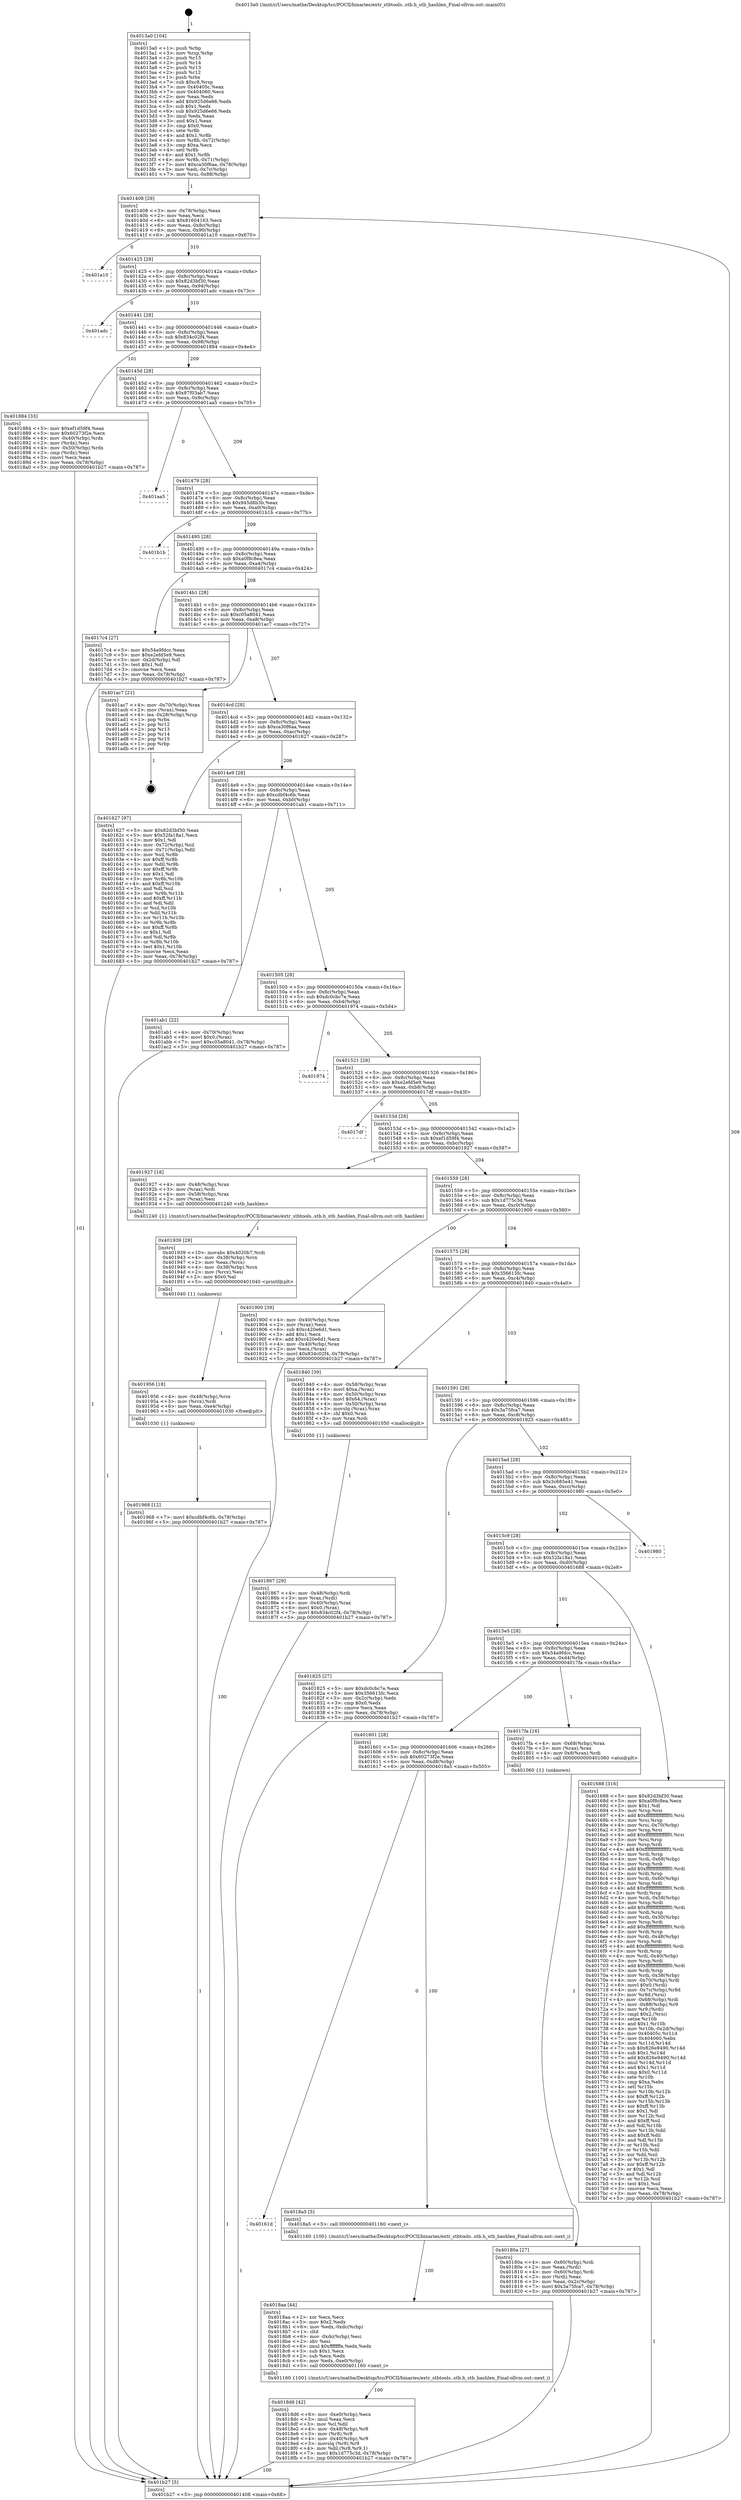 digraph "0x4013a0" {
  label = "0x4013a0 (/mnt/c/Users/mathe/Desktop/tcc/POCII/binaries/extr_stbtools..stb.h_stb_hashlen_Final-ollvm.out::main(0))"
  labelloc = "t"
  node[shape=record]

  Entry [label="",width=0.3,height=0.3,shape=circle,fillcolor=black,style=filled]
  "0x401408" [label="{
     0x401408 [29]\l
     | [instrs]\l
     &nbsp;&nbsp;0x401408 \<+3\>: mov -0x78(%rbp),%eax\l
     &nbsp;&nbsp;0x40140b \<+2\>: mov %eax,%ecx\l
     &nbsp;&nbsp;0x40140d \<+6\>: sub $0x81604163,%ecx\l
     &nbsp;&nbsp;0x401413 \<+6\>: mov %eax,-0x8c(%rbp)\l
     &nbsp;&nbsp;0x401419 \<+6\>: mov %ecx,-0x90(%rbp)\l
     &nbsp;&nbsp;0x40141f \<+6\>: je 0000000000401a10 \<main+0x670\>\l
  }"]
  "0x401a10" [label="{
     0x401a10\l
  }", style=dashed]
  "0x401425" [label="{
     0x401425 [28]\l
     | [instrs]\l
     &nbsp;&nbsp;0x401425 \<+5\>: jmp 000000000040142a \<main+0x8a\>\l
     &nbsp;&nbsp;0x40142a \<+6\>: mov -0x8c(%rbp),%eax\l
     &nbsp;&nbsp;0x401430 \<+5\>: sub $0x82d3bf30,%eax\l
     &nbsp;&nbsp;0x401435 \<+6\>: mov %eax,-0x94(%rbp)\l
     &nbsp;&nbsp;0x40143b \<+6\>: je 0000000000401adc \<main+0x73c\>\l
  }"]
  Exit [label="",width=0.3,height=0.3,shape=circle,fillcolor=black,style=filled,peripheries=2]
  "0x401adc" [label="{
     0x401adc\l
  }", style=dashed]
  "0x401441" [label="{
     0x401441 [28]\l
     | [instrs]\l
     &nbsp;&nbsp;0x401441 \<+5\>: jmp 0000000000401446 \<main+0xa6\>\l
     &nbsp;&nbsp;0x401446 \<+6\>: mov -0x8c(%rbp),%eax\l
     &nbsp;&nbsp;0x40144c \<+5\>: sub $0x834c02f4,%eax\l
     &nbsp;&nbsp;0x401451 \<+6\>: mov %eax,-0x98(%rbp)\l
     &nbsp;&nbsp;0x401457 \<+6\>: je 0000000000401884 \<main+0x4e4\>\l
  }"]
  "0x401968" [label="{
     0x401968 [12]\l
     | [instrs]\l
     &nbsp;&nbsp;0x401968 \<+7\>: movl $0xcdbf4c6b,-0x78(%rbp)\l
     &nbsp;&nbsp;0x40196f \<+5\>: jmp 0000000000401b27 \<main+0x787\>\l
  }"]
  "0x401884" [label="{
     0x401884 [33]\l
     | [instrs]\l
     &nbsp;&nbsp;0x401884 \<+5\>: mov $0xef1d59f4,%eax\l
     &nbsp;&nbsp;0x401889 \<+5\>: mov $0x60273f2e,%ecx\l
     &nbsp;&nbsp;0x40188e \<+4\>: mov -0x40(%rbp),%rdx\l
     &nbsp;&nbsp;0x401892 \<+2\>: mov (%rdx),%esi\l
     &nbsp;&nbsp;0x401894 \<+4\>: mov -0x50(%rbp),%rdx\l
     &nbsp;&nbsp;0x401898 \<+2\>: cmp (%rdx),%esi\l
     &nbsp;&nbsp;0x40189a \<+3\>: cmovl %ecx,%eax\l
     &nbsp;&nbsp;0x40189d \<+3\>: mov %eax,-0x78(%rbp)\l
     &nbsp;&nbsp;0x4018a0 \<+5\>: jmp 0000000000401b27 \<main+0x787\>\l
  }"]
  "0x40145d" [label="{
     0x40145d [28]\l
     | [instrs]\l
     &nbsp;&nbsp;0x40145d \<+5\>: jmp 0000000000401462 \<main+0xc2\>\l
     &nbsp;&nbsp;0x401462 \<+6\>: mov -0x8c(%rbp),%eax\l
     &nbsp;&nbsp;0x401468 \<+5\>: sub $0x87f03ab7,%eax\l
     &nbsp;&nbsp;0x40146d \<+6\>: mov %eax,-0x9c(%rbp)\l
     &nbsp;&nbsp;0x401473 \<+6\>: je 0000000000401aa5 \<main+0x705\>\l
  }"]
  "0x401956" [label="{
     0x401956 [18]\l
     | [instrs]\l
     &nbsp;&nbsp;0x401956 \<+4\>: mov -0x48(%rbp),%rcx\l
     &nbsp;&nbsp;0x40195a \<+3\>: mov (%rcx),%rdi\l
     &nbsp;&nbsp;0x40195d \<+6\>: mov %eax,-0xe4(%rbp)\l
     &nbsp;&nbsp;0x401963 \<+5\>: call 0000000000401030 \<free@plt\>\l
     | [calls]\l
     &nbsp;&nbsp;0x401030 \{1\} (unknown)\l
  }"]
  "0x401aa5" [label="{
     0x401aa5\l
  }", style=dashed]
  "0x401479" [label="{
     0x401479 [28]\l
     | [instrs]\l
     &nbsp;&nbsp;0x401479 \<+5\>: jmp 000000000040147e \<main+0xde\>\l
     &nbsp;&nbsp;0x40147e \<+6\>: mov -0x8c(%rbp),%eax\l
     &nbsp;&nbsp;0x401484 \<+5\>: sub $0x945d8b3b,%eax\l
     &nbsp;&nbsp;0x401489 \<+6\>: mov %eax,-0xa0(%rbp)\l
     &nbsp;&nbsp;0x40148f \<+6\>: je 0000000000401b1b \<main+0x77b\>\l
  }"]
  "0x401939" [label="{
     0x401939 [29]\l
     | [instrs]\l
     &nbsp;&nbsp;0x401939 \<+10\>: movabs $0x4020b7,%rdi\l
     &nbsp;&nbsp;0x401943 \<+4\>: mov -0x38(%rbp),%rcx\l
     &nbsp;&nbsp;0x401947 \<+2\>: mov %eax,(%rcx)\l
     &nbsp;&nbsp;0x401949 \<+4\>: mov -0x38(%rbp),%rcx\l
     &nbsp;&nbsp;0x40194d \<+2\>: mov (%rcx),%esi\l
     &nbsp;&nbsp;0x40194f \<+2\>: mov $0x0,%al\l
     &nbsp;&nbsp;0x401951 \<+5\>: call 0000000000401040 \<printf@plt\>\l
     | [calls]\l
     &nbsp;&nbsp;0x401040 \{1\} (unknown)\l
  }"]
  "0x401b1b" [label="{
     0x401b1b\l
  }", style=dashed]
  "0x401495" [label="{
     0x401495 [28]\l
     | [instrs]\l
     &nbsp;&nbsp;0x401495 \<+5\>: jmp 000000000040149a \<main+0xfa\>\l
     &nbsp;&nbsp;0x40149a \<+6\>: mov -0x8c(%rbp),%eax\l
     &nbsp;&nbsp;0x4014a0 \<+5\>: sub $0xa0f8c8ea,%eax\l
     &nbsp;&nbsp;0x4014a5 \<+6\>: mov %eax,-0xa4(%rbp)\l
     &nbsp;&nbsp;0x4014ab \<+6\>: je 00000000004017c4 \<main+0x424\>\l
  }"]
  "0x4018d6" [label="{
     0x4018d6 [42]\l
     | [instrs]\l
     &nbsp;&nbsp;0x4018d6 \<+6\>: mov -0xe0(%rbp),%ecx\l
     &nbsp;&nbsp;0x4018dc \<+3\>: imul %eax,%ecx\l
     &nbsp;&nbsp;0x4018df \<+3\>: mov %cl,%dil\l
     &nbsp;&nbsp;0x4018e2 \<+4\>: mov -0x48(%rbp),%r8\l
     &nbsp;&nbsp;0x4018e6 \<+3\>: mov (%r8),%r8\l
     &nbsp;&nbsp;0x4018e9 \<+4\>: mov -0x40(%rbp),%r9\l
     &nbsp;&nbsp;0x4018ed \<+3\>: movslq (%r9),%r9\l
     &nbsp;&nbsp;0x4018f0 \<+4\>: mov %dil,(%r8,%r9,1)\l
     &nbsp;&nbsp;0x4018f4 \<+7\>: movl $0x1d775c3d,-0x78(%rbp)\l
     &nbsp;&nbsp;0x4018fb \<+5\>: jmp 0000000000401b27 \<main+0x787\>\l
  }"]
  "0x4017c4" [label="{
     0x4017c4 [27]\l
     | [instrs]\l
     &nbsp;&nbsp;0x4017c4 \<+5\>: mov $0x54a9fdcc,%eax\l
     &nbsp;&nbsp;0x4017c9 \<+5\>: mov $0xe2efd5e9,%ecx\l
     &nbsp;&nbsp;0x4017ce \<+3\>: mov -0x2d(%rbp),%dl\l
     &nbsp;&nbsp;0x4017d1 \<+3\>: test $0x1,%dl\l
     &nbsp;&nbsp;0x4017d4 \<+3\>: cmovne %ecx,%eax\l
     &nbsp;&nbsp;0x4017d7 \<+3\>: mov %eax,-0x78(%rbp)\l
     &nbsp;&nbsp;0x4017da \<+5\>: jmp 0000000000401b27 \<main+0x787\>\l
  }"]
  "0x4014b1" [label="{
     0x4014b1 [28]\l
     | [instrs]\l
     &nbsp;&nbsp;0x4014b1 \<+5\>: jmp 00000000004014b6 \<main+0x116\>\l
     &nbsp;&nbsp;0x4014b6 \<+6\>: mov -0x8c(%rbp),%eax\l
     &nbsp;&nbsp;0x4014bc \<+5\>: sub $0xc05a8041,%eax\l
     &nbsp;&nbsp;0x4014c1 \<+6\>: mov %eax,-0xa8(%rbp)\l
     &nbsp;&nbsp;0x4014c7 \<+6\>: je 0000000000401ac7 \<main+0x727\>\l
  }"]
  "0x4018aa" [label="{
     0x4018aa [44]\l
     | [instrs]\l
     &nbsp;&nbsp;0x4018aa \<+2\>: xor %ecx,%ecx\l
     &nbsp;&nbsp;0x4018ac \<+5\>: mov $0x2,%edx\l
     &nbsp;&nbsp;0x4018b1 \<+6\>: mov %edx,-0xdc(%rbp)\l
     &nbsp;&nbsp;0x4018b7 \<+1\>: cltd\l
     &nbsp;&nbsp;0x4018b8 \<+6\>: mov -0xdc(%rbp),%esi\l
     &nbsp;&nbsp;0x4018be \<+2\>: idiv %esi\l
     &nbsp;&nbsp;0x4018c0 \<+6\>: imul $0xfffffffe,%edx,%edx\l
     &nbsp;&nbsp;0x4018c6 \<+3\>: sub $0x1,%ecx\l
     &nbsp;&nbsp;0x4018c9 \<+2\>: sub %ecx,%edx\l
     &nbsp;&nbsp;0x4018cb \<+6\>: mov %edx,-0xe0(%rbp)\l
     &nbsp;&nbsp;0x4018d1 \<+5\>: call 0000000000401160 \<next_i\>\l
     | [calls]\l
     &nbsp;&nbsp;0x401160 \{100\} (/mnt/c/Users/mathe/Desktop/tcc/POCII/binaries/extr_stbtools..stb.h_stb_hashlen_Final-ollvm.out::next_i)\l
  }"]
  "0x401ac7" [label="{
     0x401ac7 [21]\l
     | [instrs]\l
     &nbsp;&nbsp;0x401ac7 \<+4\>: mov -0x70(%rbp),%rax\l
     &nbsp;&nbsp;0x401acb \<+2\>: mov (%rax),%eax\l
     &nbsp;&nbsp;0x401acd \<+4\>: lea -0x28(%rbp),%rsp\l
     &nbsp;&nbsp;0x401ad1 \<+1\>: pop %rbx\l
     &nbsp;&nbsp;0x401ad2 \<+2\>: pop %r12\l
     &nbsp;&nbsp;0x401ad4 \<+2\>: pop %r13\l
     &nbsp;&nbsp;0x401ad6 \<+2\>: pop %r14\l
     &nbsp;&nbsp;0x401ad8 \<+2\>: pop %r15\l
     &nbsp;&nbsp;0x401ada \<+1\>: pop %rbp\l
     &nbsp;&nbsp;0x401adb \<+1\>: ret\l
  }"]
  "0x4014cd" [label="{
     0x4014cd [28]\l
     | [instrs]\l
     &nbsp;&nbsp;0x4014cd \<+5\>: jmp 00000000004014d2 \<main+0x132\>\l
     &nbsp;&nbsp;0x4014d2 \<+6\>: mov -0x8c(%rbp),%eax\l
     &nbsp;&nbsp;0x4014d8 \<+5\>: sub $0xca30f6aa,%eax\l
     &nbsp;&nbsp;0x4014dd \<+6\>: mov %eax,-0xac(%rbp)\l
     &nbsp;&nbsp;0x4014e3 \<+6\>: je 0000000000401627 \<main+0x287\>\l
  }"]
  "0x40161d" [label="{
     0x40161d\l
  }", style=dashed]
  "0x401627" [label="{
     0x401627 [97]\l
     | [instrs]\l
     &nbsp;&nbsp;0x401627 \<+5\>: mov $0x82d3bf30,%eax\l
     &nbsp;&nbsp;0x40162c \<+5\>: mov $0x52fa18a1,%ecx\l
     &nbsp;&nbsp;0x401631 \<+2\>: mov $0x1,%dl\l
     &nbsp;&nbsp;0x401633 \<+4\>: mov -0x72(%rbp),%sil\l
     &nbsp;&nbsp;0x401637 \<+4\>: mov -0x71(%rbp),%dil\l
     &nbsp;&nbsp;0x40163b \<+3\>: mov %sil,%r8b\l
     &nbsp;&nbsp;0x40163e \<+4\>: xor $0xff,%r8b\l
     &nbsp;&nbsp;0x401642 \<+3\>: mov %dil,%r9b\l
     &nbsp;&nbsp;0x401645 \<+4\>: xor $0xff,%r9b\l
     &nbsp;&nbsp;0x401649 \<+3\>: xor $0x1,%dl\l
     &nbsp;&nbsp;0x40164c \<+3\>: mov %r8b,%r10b\l
     &nbsp;&nbsp;0x40164f \<+4\>: and $0xff,%r10b\l
     &nbsp;&nbsp;0x401653 \<+3\>: and %dl,%sil\l
     &nbsp;&nbsp;0x401656 \<+3\>: mov %r9b,%r11b\l
     &nbsp;&nbsp;0x401659 \<+4\>: and $0xff,%r11b\l
     &nbsp;&nbsp;0x40165d \<+3\>: and %dl,%dil\l
     &nbsp;&nbsp;0x401660 \<+3\>: or %sil,%r10b\l
     &nbsp;&nbsp;0x401663 \<+3\>: or %dil,%r11b\l
     &nbsp;&nbsp;0x401666 \<+3\>: xor %r11b,%r10b\l
     &nbsp;&nbsp;0x401669 \<+3\>: or %r9b,%r8b\l
     &nbsp;&nbsp;0x40166c \<+4\>: xor $0xff,%r8b\l
     &nbsp;&nbsp;0x401670 \<+3\>: or $0x1,%dl\l
     &nbsp;&nbsp;0x401673 \<+3\>: and %dl,%r8b\l
     &nbsp;&nbsp;0x401676 \<+3\>: or %r8b,%r10b\l
     &nbsp;&nbsp;0x401679 \<+4\>: test $0x1,%r10b\l
     &nbsp;&nbsp;0x40167d \<+3\>: cmovne %ecx,%eax\l
     &nbsp;&nbsp;0x401680 \<+3\>: mov %eax,-0x78(%rbp)\l
     &nbsp;&nbsp;0x401683 \<+5\>: jmp 0000000000401b27 \<main+0x787\>\l
  }"]
  "0x4014e9" [label="{
     0x4014e9 [28]\l
     | [instrs]\l
     &nbsp;&nbsp;0x4014e9 \<+5\>: jmp 00000000004014ee \<main+0x14e\>\l
     &nbsp;&nbsp;0x4014ee \<+6\>: mov -0x8c(%rbp),%eax\l
     &nbsp;&nbsp;0x4014f4 \<+5\>: sub $0xcdbf4c6b,%eax\l
     &nbsp;&nbsp;0x4014f9 \<+6\>: mov %eax,-0xb0(%rbp)\l
     &nbsp;&nbsp;0x4014ff \<+6\>: je 0000000000401ab1 \<main+0x711\>\l
  }"]
  "0x401b27" [label="{
     0x401b27 [5]\l
     | [instrs]\l
     &nbsp;&nbsp;0x401b27 \<+5\>: jmp 0000000000401408 \<main+0x68\>\l
  }"]
  "0x4013a0" [label="{
     0x4013a0 [104]\l
     | [instrs]\l
     &nbsp;&nbsp;0x4013a0 \<+1\>: push %rbp\l
     &nbsp;&nbsp;0x4013a1 \<+3\>: mov %rsp,%rbp\l
     &nbsp;&nbsp;0x4013a4 \<+2\>: push %r15\l
     &nbsp;&nbsp;0x4013a6 \<+2\>: push %r14\l
     &nbsp;&nbsp;0x4013a8 \<+2\>: push %r13\l
     &nbsp;&nbsp;0x4013aa \<+2\>: push %r12\l
     &nbsp;&nbsp;0x4013ac \<+1\>: push %rbx\l
     &nbsp;&nbsp;0x4013ad \<+7\>: sub $0xc8,%rsp\l
     &nbsp;&nbsp;0x4013b4 \<+7\>: mov 0x40405c,%eax\l
     &nbsp;&nbsp;0x4013bb \<+7\>: mov 0x404060,%ecx\l
     &nbsp;&nbsp;0x4013c2 \<+2\>: mov %eax,%edx\l
     &nbsp;&nbsp;0x4013c4 \<+6\>: add $0x925d6e66,%edx\l
     &nbsp;&nbsp;0x4013ca \<+3\>: sub $0x1,%edx\l
     &nbsp;&nbsp;0x4013cd \<+6\>: sub $0x925d6e66,%edx\l
     &nbsp;&nbsp;0x4013d3 \<+3\>: imul %edx,%eax\l
     &nbsp;&nbsp;0x4013d6 \<+3\>: and $0x1,%eax\l
     &nbsp;&nbsp;0x4013d9 \<+3\>: cmp $0x0,%eax\l
     &nbsp;&nbsp;0x4013dc \<+4\>: sete %r8b\l
     &nbsp;&nbsp;0x4013e0 \<+4\>: and $0x1,%r8b\l
     &nbsp;&nbsp;0x4013e4 \<+4\>: mov %r8b,-0x72(%rbp)\l
     &nbsp;&nbsp;0x4013e8 \<+3\>: cmp $0xa,%ecx\l
     &nbsp;&nbsp;0x4013eb \<+4\>: setl %r8b\l
     &nbsp;&nbsp;0x4013ef \<+4\>: and $0x1,%r8b\l
     &nbsp;&nbsp;0x4013f3 \<+4\>: mov %r8b,-0x71(%rbp)\l
     &nbsp;&nbsp;0x4013f7 \<+7\>: movl $0xca30f6aa,-0x78(%rbp)\l
     &nbsp;&nbsp;0x4013fe \<+3\>: mov %edi,-0x7c(%rbp)\l
     &nbsp;&nbsp;0x401401 \<+7\>: mov %rsi,-0x88(%rbp)\l
  }"]
  "0x4018a5" [label="{
     0x4018a5 [5]\l
     | [instrs]\l
     &nbsp;&nbsp;0x4018a5 \<+5\>: call 0000000000401160 \<next_i\>\l
     | [calls]\l
     &nbsp;&nbsp;0x401160 \{100\} (/mnt/c/Users/mathe/Desktop/tcc/POCII/binaries/extr_stbtools..stb.h_stb_hashlen_Final-ollvm.out::next_i)\l
  }"]
  "0x401ab1" [label="{
     0x401ab1 [22]\l
     | [instrs]\l
     &nbsp;&nbsp;0x401ab1 \<+4\>: mov -0x70(%rbp),%rax\l
     &nbsp;&nbsp;0x401ab5 \<+6\>: movl $0x0,(%rax)\l
     &nbsp;&nbsp;0x401abb \<+7\>: movl $0xc05a8041,-0x78(%rbp)\l
     &nbsp;&nbsp;0x401ac2 \<+5\>: jmp 0000000000401b27 \<main+0x787\>\l
  }"]
  "0x401505" [label="{
     0x401505 [28]\l
     | [instrs]\l
     &nbsp;&nbsp;0x401505 \<+5\>: jmp 000000000040150a \<main+0x16a\>\l
     &nbsp;&nbsp;0x40150a \<+6\>: mov -0x8c(%rbp),%eax\l
     &nbsp;&nbsp;0x401510 \<+5\>: sub $0xdc0cbc7e,%eax\l
     &nbsp;&nbsp;0x401515 \<+6\>: mov %eax,-0xb4(%rbp)\l
     &nbsp;&nbsp;0x40151b \<+6\>: je 0000000000401974 \<main+0x5d4\>\l
  }"]
  "0x401867" [label="{
     0x401867 [29]\l
     | [instrs]\l
     &nbsp;&nbsp;0x401867 \<+4\>: mov -0x48(%rbp),%rdi\l
     &nbsp;&nbsp;0x40186b \<+3\>: mov %rax,(%rdi)\l
     &nbsp;&nbsp;0x40186e \<+4\>: mov -0x40(%rbp),%rax\l
     &nbsp;&nbsp;0x401872 \<+6\>: movl $0x0,(%rax)\l
     &nbsp;&nbsp;0x401878 \<+7\>: movl $0x834c02f4,-0x78(%rbp)\l
     &nbsp;&nbsp;0x40187f \<+5\>: jmp 0000000000401b27 \<main+0x787\>\l
  }"]
  "0x401974" [label="{
     0x401974\l
  }", style=dashed]
  "0x401521" [label="{
     0x401521 [28]\l
     | [instrs]\l
     &nbsp;&nbsp;0x401521 \<+5\>: jmp 0000000000401526 \<main+0x186\>\l
     &nbsp;&nbsp;0x401526 \<+6\>: mov -0x8c(%rbp),%eax\l
     &nbsp;&nbsp;0x40152c \<+5\>: sub $0xe2efd5e9,%eax\l
     &nbsp;&nbsp;0x401531 \<+6\>: mov %eax,-0xb8(%rbp)\l
     &nbsp;&nbsp;0x401537 \<+6\>: je 00000000004017df \<main+0x43f\>\l
  }"]
  "0x40180a" [label="{
     0x40180a [27]\l
     | [instrs]\l
     &nbsp;&nbsp;0x40180a \<+4\>: mov -0x60(%rbp),%rdi\l
     &nbsp;&nbsp;0x40180e \<+2\>: mov %eax,(%rdi)\l
     &nbsp;&nbsp;0x401810 \<+4\>: mov -0x60(%rbp),%rdi\l
     &nbsp;&nbsp;0x401814 \<+2\>: mov (%rdi),%eax\l
     &nbsp;&nbsp;0x401816 \<+3\>: mov %eax,-0x2c(%rbp)\l
     &nbsp;&nbsp;0x401819 \<+7\>: movl $0x3a75fca7,-0x78(%rbp)\l
     &nbsp;&nbsp;0x401820 \<+5\>: jmp 0000000000401b27 \<main+0x787\>\l
  }"]
  "0x4017df" [label="{
     0x4017df\l
  }", style=dashed]
  "0x40153d" [label="{
     0x40153d [28]\l
     | [instrs]\l
     &nbsp;&nbsp;0x40153d \<+5\>: jmp 0000000000401542 \<main+0x1a2\>\l
     &nbsp;&nbsp;0x401542 \<+6\>: mov -0x8c(%rbp),%eax\l
     &nbsp;&nbsp;0x401548 \<+5\>: sub $0xef1d59f4,%eax\l
     &nbsp;&nbsp;0x40154d \<+6\>: mov %eax,-0xbc(%rbp)\l
     &nbsp;&nbsp;0x401553 \<+6\>: je 0000000000401927 \<main+0x587\>\l
  }"]
  "0x401601" [label="{
     0x401601 [28]\l
     | [instrs]\l
     &nbsp;&nbsp;0x401601 \<+5\>: jmp 0000000000401606 \<main+0x266\>\l
     &nbsp;&nbsp;0x401606 \<+6\>: mov -0x8c(%rbp),%eax\l
     &nbsp;&nbsp;0x40160c \<+5\>: sub $0x60273f2e,%eax\l
     &nbsp;&nbsp;0x401611 \<+6\>: mov %eax,-0xd8(%rbp)\l
     &nbsp;&nbsp;0x401617 \<+6\>: je 00000000004018a5 \<main+0x505\>\l
  }"]
  "0x401927" [label="{
     0x401927 [18]\l
     | [instrs]\l
     &nbsp;&nbsp;0x401927 \<+4\>: mov -0x48(%rbp),%rax\l
     &nbsp;&nbsp;0x40192b \<+3\>: mov (%rax),%rdi\l
     &nbsp;&nbsp;0x40192e \<+4\>: mov -0x58(%rbp),%rax\l
     &nbsp;&nbsp;0x401932 \<+2\>: mov (%rax),%esi\l
     &nbsp;&nbsp;0x401934 \<+5\>: call 0000000000401240 \<stb_hashlen\>\l
     | [calls]\l
     &nbsp;&nbsp;0x401240 \{1\} (/mnt/c/Users/mathe/Desktop/tcc/POCII/binaries/extr_stbtools..stb.h_stb_hashlen_Final-ollvm.out::stb_hashlen)\l
  }"]
  "0x401559" [label="{
     0x401559 [28]\l
     | [instrs]\l
     &nbsp;&nbsp;0x401559 \<+5\>: jmp 000000000040155e \<main+0x1be\>\l
     &nbsp;&nbsp;0x40155e \<+6\>: mov -0x8c(%rbp),%eax\l
     &nbsp;&nbsp;0x401564 \<+5\>: sub $0x1d775c3d,%eax\l
     &nbsp;&nbsp;0x401569 \<+6\>: mov %eax,-0xc0(%rbp)\l
     &nbsp;&nbsp;0x40156f \<+6\>: je 0000000000401900 \<main+0x560\>\l
  }"]
  "0x4017fa" [label="{
     0x4017fa [16]\l
     | [instrs]\l
     &nbsp;&nbsp;0x4017fa \<+4\>: mov -0x68(%rbp),%rax\l
     &nbsp;&nbsp;0x4017fe \<+3\>: mov (%rax),%rax\l
     &nbsp;&nbsp;0x401801 \<+4\>: mov 0x8(%rax),%rdi\l
     &nbsp;&nbsp;0x401805 \<+5\>: call 0000000000401060 \<atoi@plt\>\l
     | [calls]\l
     &nbsp;&nbsp;0x401060 \{1\} (unknown)\l
  }"]
  "0x401900" [label="{
     0x401900 [39]\l
     | [instrs]\l
     &nbsp;&nbsp;0x401900 \<+4\>: mov -0x40(%rbp),%rax\l
     &nbsp;&nbsp;0x401904 \<+2\>: mov (%rax),%ecx\l
     &nbsp;&nbsp;0x401906 \<+6\>: sub $0xc420e6d1,%ecx\l
     &nbsp;&nbsp;0x40190c \<+3\>: add $0x1,%ecx\l
     &nbsp;&nbsp;0x40190f \<+6\>: add $0xc420e6d1,%ecx\l
     &nbsp;&nbsp;0x401915 \<+4\>: mov -0x40(%rbp),%rax\l
     &nbsp;&nbsp;0x401919 \<+2\>: mov %ecx,(%rax)\l
     &nbsp;&nbsp;0x40191b \<+7\>: movl $0x834c02f4,-0x78(%rbp)\l
     &nbsp;&nbsp;0x401922 \<+5\>: jmp 0000000000401b27 \<main+0x787\>\l
  }"]
  "0x401575" [label="{
     0x401575 [28]\l
     | [instrs]\l
     &nbsp;&nbsp;0x401575 \<+5\>: jmp 000000000040157a \<main+0x1da\>\l
     &nbsp;&nbsp;0x40157a \<+6\>: mov -0x8c(%rbp),%eax\l
     &nbsp;&nbsp;0x401580 \<+5\>: sub $0x356615fc,%eax\l
     &nbsp;&nbsp;0x401585 \<+6\>: mov %eax,-0xc4(%rbp)\l
     &nbsp;&nbsp;0x40158b \<+6\>: je 0000000000401840 \<main+0x4a0\>\l
  }"]
  "0x4015e5" [label="{
     0x4015e5 [28]\l
     | [instrs]\l
     &nbsp;&nbsp;0x4015e5 \<+5\>: jmp 00000000004015ea \<main+0x24a\>\l
     &nbsp;&nbsp;0x4015ea \<+6\>: mov -0x8c(%rbp),%eax\l
     &nbsp;&nbsp;0x4015f0 \<+5\>: sub $0x54a9fdcc,%eax\l
     &nbsp;&nbsp;0x4015f5 \<+6\>: mov %eax,-0xd4(%rbp)\l
     &nbsp;&nbsp;0x4015fb \<+6\>: je 00000000004017fa \<main+0x45a\>\l
  }"]
  "0x401840" [label="{
     0x401840 [39]\l
     | [instrs]\l
     &nbsp;&nbsp;0x401840 \<+4\>: mov -0x58(%rbp),%rax\l
     &nbsp;&nbsp;0x401844 \<+6\>: movl $0xa,(%rax)\l
     &nbsp;&nbsp;0x40184a \<+4\>: mov -0x50(%rbp),%rax\l
     &nbsp;&nbsp;0x40184e \<+6\>: movl $0x64,(%rax)\l
     &nbsp;&nbsp;0x401854 \<+4\>: mov -0x50(%rbp),%rax\l
     &nbsp;&nbsp;0x401858 \<+3\>: movslq (%rax),%rax\l
     &nbsp;&nbsp;0x40185b \<+4\>: shl $0x0,%rax\l
     &nbsp;&nbsp;0x40185f \<+3\>: mov %rax,%rdi\l
     &nbsp;&nbsp;0x401862 \<+5\>: call 0000000000401050 \<malloc@plt\>\l
     | [calls]\l
     &nbsp;&nbsp;0x401050 \{1\} (unknown)\l
  }"]
  "0x401591" [label="{
     0x401591 [28]\l
     | [instrs]\l
     &nbsp;&nbsp;0x401591 \<+5\>: jmp 0000000000401596 \<main+0x1f6\>\l
     &nbsp;&nbsp;0x401596 \<+6\>: mov -0x8c(%rbp),%eax\l
     &nbsp;&nbsp;0x40159c \<+5\>: sub $0x3a75fca7,%eax\l
     &nbsp;&nbsp;0x4015a1 \<+6\>: mov %eax,-0xc8(%rbp)\l
     &nbsp;&nbsp;0x4015a7 \<+6\>: je 0000000000401825 \<main+0x485\>\l
  }"]
  "0x401688" [label="{
     0x401688 [316]\l
     | [instrs]\l
     &nbsp;&nbsp;0x401688 \<+5\>: mov $0x82d3bf30,%eax\l
     &nbsp;&nbsp;0x40168d \<+5\>: mov $0xa0f8c8ea,%ecx\l
     &nbsp;&nbsp;0x401692 \<+2\>: mov $0x1,%dl\l
     &nbsp;&nbsp;0x401694 \<+3\>: mov %rsp,%rsi\l
     &nbsp;&nbsp;0x401697 \<+4\>: add $0xfffffffffffffff0,%rsi\l
     &nbsp;&nbsp;0x40169b \<+3\>: mov %rsi,%rsp\l
     &nbsp;&nbsp;0x40169e \<+4\>: mov %rsi,-0x70(%rbp)\l
     &nbsp;&nbsp;0x4016a2 \<+3\>: mov %rsp,%rsi\l
     &nbsp;&nbsp;0x4016a5 \<+4\>: add $0xfffffffffffffff0,%rsi\l
     &nbsp;&nbsp;0x4016a9 \<+3\>: mov %rsi,%rsp\l
     &nbsp;&nbsp;0x4016ac \<+3\>: mov %rsp,%rdi\l
     &nbsp;&nbsp;0x4016af \<+4\>: add $0xfffffffffffffff0,%rdi\l
     &nbsp;&nbsp;0x4016b3 \<+3\>: mov %rdi,%rsp\l
     &nbsp;&nbsp;0x4016b6 \<+4\>: mov %rdi,-0x68(%rbp)\l
     &nbsp;&nbsp;0x4016ba \<+3\>: mov %rsp,%rdi\l
     &nbsp;&nbsp;0x4016bd \<+4\>: add $0xfffffffffffffff0,%rdi\l
     &nbsp;&nbsp;0x4016c1 \<+3\>: mov %rdi,%rsp\l
     &nbsp;&nbsp;0x4016c4 \<+4\>: mov %rdi,-0x60(%rbp)\l
     &nbsp;&nbsp;0x4016c8 \<+3\>: mov %rsp,%rdi\l
     &nbsp;&nbsp;0x4016cb \<+4\>: add $0xfffffffffffffff0,%rdi\l
     &nbsp;&nbsp;0x4016cf \<+3\>: mov %rdi,%rsp\l
     &nbsp;&nbsp;0x4016d2 \<+4\>: mov %rdi,-0x58(%rbp)\l
     &nbsp;&nbsp;0x4016d6 \<+3\>: mov %rsp,%rdi\l
     &nbsp;&nbsp;0x4016d9 \<+4\>: add $0xfffffffffffffff0,%rdi\l
     &nbsp;&nbsp;0x4016dd \<+3\>: mov %rdi,%rsp\l
     &nbsp;&nbsp;0x4016e0 \<+4\>: mov %rdi,-0x50(%rbp)\l
     &nbsp;&nbsp;0x4016e4 \<+3\>: mov %rsp,%rdi\l
     &nbsp;&nbsp;0x4016e7 \<+4\>: add $0xfffffffffffffff0,%rdi\l
     &nbsp;&nbsp;0x4016eb \<+3\>: mov %rdi,%rsp\l
     &nbsp;&nbsp;0x4016ee \<+4\>: mov %rdi,-0x48(%rbp)\l
     &nbsp;&nbsp;0x4016f2 \<+3\>: mov %rsp,%rdi\l
     &nbsp;&nbsp;0x4016f5 \<+4\>: add $0xfffffffffffffff0,%rdi\l
     &nbsp;&nbsp;0x4016f9 \<+3\>: mov %rdi,%rsp\l
     &nbsp;&nbsp;0x4016fc \<+4\>: mov %rdi,-0x40(%rbp)\l
     &nbsp;&nbsp;0x401700 \<+3\>: mov %rsp,%rdi\l
     &nbsp;&nbsp;0x401703 \<+4\>: add $0xfffffffffffffff0,%rdi\l
     &nbsp;&nbsp;0x401707 \<+3\>: mov %rdi,%rsp\l
     &nbsp;&nbsp;0x40170a \<+4\>: mov %rdi,-0x38(%rbp)\l
     &nbsp;&nbsp;0x40170e \<+4\>: mov -0x70(%rbp),%rdi\l
     &nbsp;&nbsp;0x401712 \<+6\>: movl $0x0,(%rdi)\l
     &nbsp;&nbsp;0x401718 \<+4\>: mov -0x7c(%rbp),%r8d\l
     &nbsp;&nbsp;0x40171c \<+3\>: mov %r8d,(%rsi)\l
     &nbsp;&nbsp;0x40171f \<+4\>: mov -0x68(%rbp),%rdi\l
     &nbsp;&nbsp;0x401723 \<+7\>: mov -0x88(%rbp),%r9\l
     &nbsp;&nbsp;0x40172a \<+3\>: mov %r9,(%rdi)\l
     &nbsp;&nbsp;0x40172d \<+3\>: cmpl $0x2,(%rsi)\l
     &nbsp;&nbsp;0x401730 \<+4\>: setne %r10b\l
     &nbsp;&nbsp;0x401734 \<+4\>: and $0x1,%r10b\l
     &nbsp;&nbsp;0x401738 \<+4\>: mov %r10b,-0x2d(%rbp)\l
     &nbsp;&nbsp;0x40173c \<+8\>: mov 0x40405c,%r11d\l
     &nbsp;&nbsp;0x401744 \<+7\>: mov 0x404060,%ebx\l
     &nbsp;&nbsp;0x40174b \<+3\>: mov %r11d,%r14d\l
     &nbsp;&nbsp;0x40174e \<+7\>: sub $0x826e9490,%r14d\l
     &nbsp;&nbsp;0x401755 \<+4\>: sub $0x1,%r14d\l
     &nbsp;&nbsp;0x401759 \<+7\>: add $0x826e9490,%r14d\l
     &nbsp;&nbsp;0x401760 \<+4\>: imul %r14d,%r11d\l
     &nbsp;&nbsp;0x401764 \<+4\>: and $0x1,%r11d\l
     &nbsp;&nbsp;0x401768 \<+4\>: cmp $0x0,%r11d\l
     &nbsp;&nbsp;0x40176c \<+4\>: sete %r10b\l
     &nbsp;&nbsp;0x401770 \<+3\>: cmp $0xa,%ebx\l
     &nbsp;&nbsp;0x401773 \<+4\>: setl %r15b\l
     &nbsp;&nbsp;0x401777 \<+3\>: mov %r10b,%r12b\l
     &nbsp;&nbsp;0x40177a \<+4\>: xor $0xff,%r12b\l
     &nbsp;&nbsp;0x40177e \<+3\>: mov %r15b,%r13b\l
     &nbsp;&nbsp;0x401781 \<+4\>: xor $0xff,%r13b\l
     &nbsp;&nbsp;0x401785 \<+3\>: xor $0x1,%dl\l
     &nbsp;&nbsp;0x401788 \<+3\>: mov %r12b,%sil\l
     &nbsp;&nbsp;0x40178b \<+4\>: and $0xff,%sil\l
     &nbsp;&nbsp;0x40178f \<+3\>: and %dl,%r10b\l
     &nbsp;&nbsp;0x401792 \<+3\>: mov %r13b,%dil\l
     &nbsp;&nbsp;0x401795 \<+4\>: and $0xff,%dil\l
     &nbsp;&nbsp;0x401799 \<+3\>: and %dl,%r15b\l
     &nbsp;&nbsp;0x40179c \<+3\>: or %r10b,%sil\l
     &nbsp;&nbsp;0x40179f \<+3\>: or %r15b,%dil\l
     &nbsp;&nbsp;0x4017a2 \<+3\>: xor %dil,%sil\l
     &nbsp;&nbsp;0x4017a5 \<+3\>: or %r13b,%r12b\l
     &nbsp;&nbsp;0x4017a8 \<+4\>: xor $0xff,%r12b\l
     &nbsp;&nbsp;0x4017ac \<+3\>: or $0x1,%dl\l
     &nbsp;&nbsp;0x4017af \<+3\>: and %dl,%r12b\l
     &nbsp;&nbsp;0x4017b2 \<+3\>: or %r12b,%sil\l
     &nbsp;&nbsp;0x4017b5 \<+4\>: test $0x1,%sil\l
     &nbsp;&nbsp;0x4017b9 \<+3\>: cmovne %ecx,%eax\l
     &nbsp;&nbsp;0x4017bc \<+3\>: mov %eax,-0x78(%rbp)\l
     &nbsp;&nbsp;0x4017bf \<+5\>: jmp 0000000000401b27 \<main+0x787\>\l
  }"]
  "0x401825" [label="{
     0x401825 [27]\l
     | [instrs]\l
     &nbsp;&nbsp;0x401825 \<+5\>: mov $0xdc0cbc7e,%eax\l
     &nbsp;&nbsp;0x40182a \<+5\>: mov $0x356615fc,%ecx\l
     &nbsp;&nbsp;0x40182f \<+3\>: mov -0x2c(%rbp),%edx\l
     &nbsp;&nbsp;0x401832 \<+3\>: cmp $0x0,%edx\l
     &nbsp;&nbsp;0x401835 \<+3\>: cmove %ecx,%eax\l
     &nbsp;&nbsp;0x401838 \<+3\>: mov %eax,-0x78(%rbp)\l
     &nbsp;&nbsp;0x40183b \<+5\>: jmp 0000000000401b27 \<main+0x787\>\l
  }"]
  "0x4015ad" [label="{
     0x4015ad [28]\l
     | [instrs]\l
     &nbsp;&nbsp;0x4015ad \<+5\>: jmp 00000000004015b2 \<main+0x212\>\l
     &nbsp;&nbsp;0x4015b2 \<+6\>: mov -0x8c(%rbp),%eax\l
     &nbsp;&nbsp;0x4015b8 \<+5\>: sub $0x3c685e41,%eax\l
     &nbsp;&nbsp;0x4015bd \<+6\>: mov %eax,-0xcc(%rbp)\l
     &nbsp;&nbsp;0x4015c3 \<+6\>: je 0000000000401980 \<main+0x5e0\>\l
  }"]
  "0x4015c9" [label="{
     0x4015c9 [28]\l
     | [instrs]\l
     &nbsp;&nbsp;0x4015c9 \<+5\>: jmp 00000000004015ce \<main+0x22e\>\l
     &nbsp;&nbsp;0x4015ce \<+6\>: mov -0x8c(%rbp),%eax\l
     &nbsp;&nbsp;0x4015d4 \<+5\>: sub $0x52fa18a1,%eax\l
     &nbsp;&nbsp;0x4015d9 \<+6\>: mov %eax,-0xd0(%rbp)\l
     &nbsp;&nbsp;0x4015df \<+6\>: je 0000000000401688 \<main+0x2e8\>\l
  }"]
  "0x401980" [label="{
     0x401980\l
  }", style=dashed]
  Entry -> "0x4013a0" [label=" 1"]
  "0x401408" -> "0x401a10" [label=" 0"]
  "0x401408" -> "0x401425" [label=" 310"]
  "0x401ac7" -> Exit [label=" 1"]
  "0x401425" -> "0x401adc" [label=" 0"]
  "0x401425" -> "0x401441" [label=" 310"]
  "0x401ab1" -> "0x401b27" [label=" 1"]
  "0x401441" -> "0x401884" [label=" 101"]
  "0x401441" -> "0x40145d" [label=" 209"]
  "0x401968" -> "0x401b27" [label=" 1"]
  "0x40145d" -> "0x401aa5" [label=" 0"]
  "0x40145d" -> "0x401479" [label=" 209"]
  "0x401956" -> "0x401968" [label=" 1"]
  "0x401479" -> "0x401b1b" [label=" 0"]
  "0x401479" -> "0x401495" [label=" 209"]
  "0x401939" -> "0x401956" [label=" 1"]
  "0x401495" -> "0x4017c4" [label=" 1"]
  "0x401495" -> "0x4014b1" [label=" 208"]
  "0x401927" -> "0x401939" [label=" 1"]
  "0x4014b1" -> "0x401ac7" [label=" 1"]
  "0x4014b1" -> "0x4014cd" [label=" 207"]
  "0x401900" -> "0x401b27" [label=" 100"]
  "0x4014cd" -> "0x401627" [label=" 1"]
  "0x4014cd" -> "0x4014e9" [label=" 206"]
  "0x401627" -> "0x401b27" [label=" 1"]
  "0x4013a0" -> "0x401408" [label=" 1"]
  "0x401b27" -> "0x401408" [label=" 309"]
  "0x4018d6" -> "0x401b27" [label=" 100"]
  "0x4014e9" -> "0x401ab1" [label=" 1"]
  "0x4014e9" -> "0x401505" [label=" 205"]
  "0x4018aa" -> "0x4018d6" [label=" 100"]
  "0x401505" -> "0x401974" [label=" 0"]
  "0x401505" -> "0x401521" [label=" 205"]
  "0x401601" -> "0x40161d" [label=" 0"]
  "0x401521" -> "0x4017df" [label=" 0"]
  "0x401521" -> "0x40153d" [label=" 205"]
  "0x401601" -> "0x4018a5" [label=" 100"]
  "0x40153d" -> "0x401927" [label=" 1"]
  "0x40153d" -> "0x401559" [label=" 204"]
  "0x4018a5" -> "0x4018aa" [label=" 100"]
  "0x401559" -> "0x401900" [label=" 100"]
  "0x401559" -> "0x401575" [label=" 104"]
  "0x401884" -> "0x401b27" [label=" 101"]
  "0x401575" -> "0x401840" [label=" 1"]
  "0x401575" -> "0x401591" [label=" 103"]
  "0x401825" -> "0x401b27" [label=" 1"]
  "0x401591" -> "0x401825" [label=" 1"]
  "0x401591" -> "0x4015ad" [label=" 102"]
  "0x40180a" -> "0x401b27" [label=" 1"]
  "0x4015ad" -> "0x401980" [label=" 0"]
  "0x4015ad" -> "0x4015c9" [label=" 102"]
  "0x4017fa" -> "0x40180a" [label=" 1"]
  "0x4015c9" -> "0x401688" [label=" 1"]
  "0x4015c9" -> "0x4015e5" [label=" 101"]
  "0x401840" -> "0x401867" [label=" 1"]
  "0x401688" -> "0x401b27" [label=" 1"]
  "0x4017c4" -> "0x401b27" [label=" 1"]
  "0x401867" -> "0x401b27" [label=" 1"]
  "0x4015e5" -> "0x4017fa" [label=" 1"]
  "0x4015e5" -> "0x401601" [label=" 100"]
}
